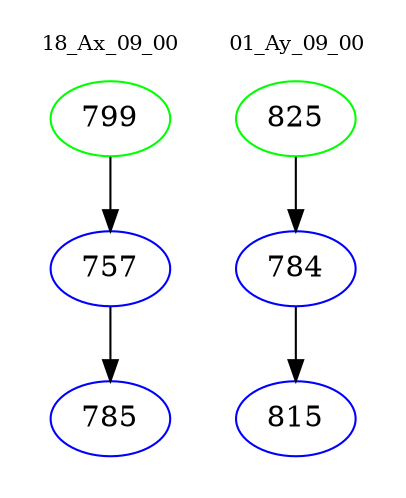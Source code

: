 digraph{
subgraph cluster_0 {
color = white
label = "18_Ax_09_00";
fontsize=10;
T0_799 [label="799", color="green"]
T0_799 -> T0_757 [color="black"]
T0_757 [label="757", color="blue"]
T0_757 -> T0_785 [color="black"]
T0_785 [label="785", color="blue"]
}
subgraph cluster_1 {
color = white
label = "01_Ay_09_00";
fontsize=10;
T1_825 [label="825", color="green"]
T1_825 -> T1_784 [color="black"]
T1_784 [label="784", color="blue"]
T1_784 -> T1_815 [color="black"]
T1_815 [label="815", color="blue"]
}
}
